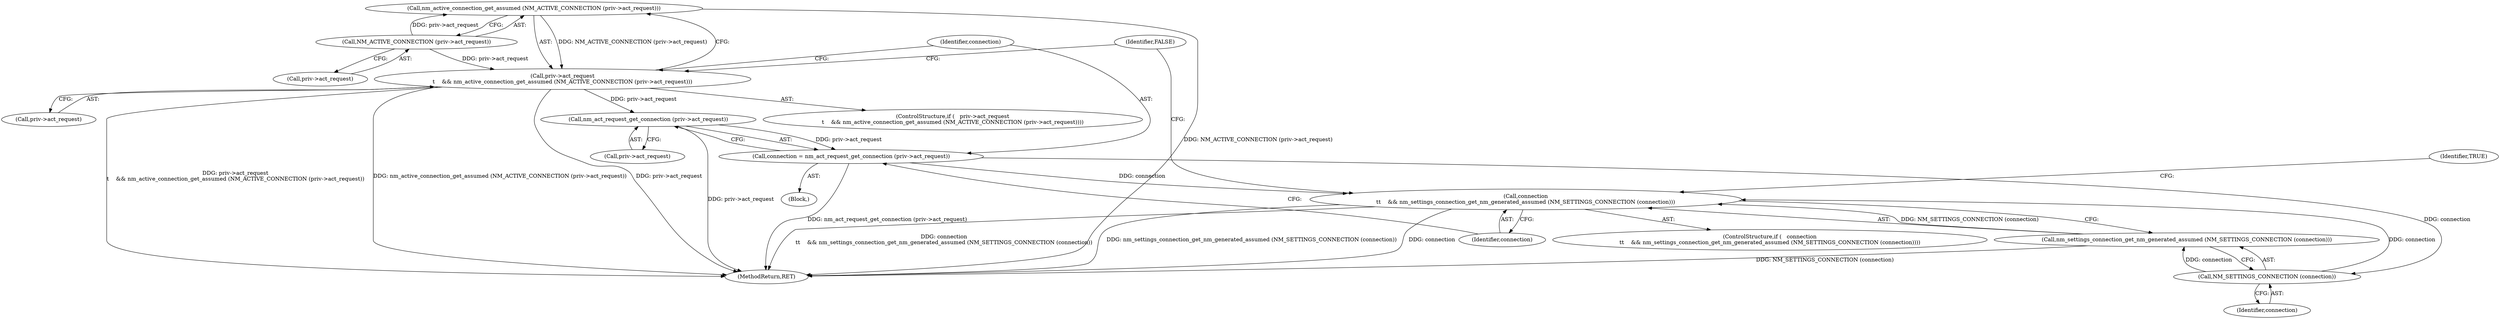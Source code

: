 digraph "0_NetworkManager_d5fc88e573fa58b93034b04d35a2454f5d28cad9@API" {
"1000861" [label="(Call,nm_active_connection_get_assumed (NM_ACTIVE_CONNECTION (priv->act_request)))"];
"1000862" [label="(Call,NM_ACTIVE_CONNECTION (priv->act_request))"];
"1000857" [label="(Call,priv->act_request\n\t    && nm_active_connection_get_assumed (NM_ACTIVE_CONNECTION (priv->act_request)))"];
"1000869" [label="(Call,nm_act_request_get_connection (priv->act_request))"];
"1000867" [label="(Call,connection = nm_act_request_get_connection (priv->act_request))"];
"1000874" [label="(Call,connection\n\t\t    && nm_settings_connection_get_nm_generated_assumed (NM_SETTINGS_CONNECTION (connection)))"];
"1000877" [label="(Call,NM_SETTINGS_CONNECTION (connection))"];
"1000876" [label="(Call,nm_settings_connection_get_nm_generated_assumed (NM_SETTINGS_CONNECTION (connection)))"];
"1000867" [label="(Call,connection = nm_act_request_get_connection (priv->act_request))"];
"1000857" [label="(Call,priv->act_request\n\t    && nm_active_connection_get_assumed (NM_ACTIVE_CONNECTION (priv->act_request)))"];
"1000873" [label="(ControlStructure,if (   connection\n\t\t    && nm_settings_connection_get_nm_generated_assumed (NM_SETTINGS_CONNECTION (connection))))"];
"1000876" [label="(Call,nm_settings_connection_get_nm_generated_assumed (NM_SETTINGS_CONNECTION (connection)))"];
"1000878" [label="(Identifier,connection)"];
"1000882" [label="(Identifier,FALSE)"];
"1000863" [label="(Call,priv->act_request)"];
"1000877" [label="(Call,NM_SETTINGS_CONNECTION (connection))"];
"1000866" [label="(Block,)"];
"1000869" [label="(Call,nm_act_request_get_connection (priv->act_request))"];
"1000874" [label="(Call,connection\n\t\t    && nm_settings_connection_get_nm_generated_assumed (NM_SETTINGS_CONNECTION (connection)))"];
"1007368" [label="(MethodReturn,RET)"];
"1000856" [label="(ControlStructure,if (   priv->act_request\n\t    && nm_active_connection_get_assumed (NM_ACTIVE_CONNECTION (priv->act_request))))"];
"1000858" [label="(Call,priv->act_request)"];
"1000875" [label="(Identifier,connection)"];
"1000870" [label="(Call,priv->act_request)"];
"1000861" [label="(Call,nm_active_connection_get_assumed (NM_ACTIVE_CONNECTION (priv->act_request)))"];
"1000880" [label="(Identifier,TRUE)"];
"1000862" [label="(Call,NM_ACTIVE_CONNECTION (priv->act_request))"];
"1000868" [label="(Identifier,connection)"];
"1000861" -> "1000857"  [label="AST: "];
"1000861" -> "1000862"  [label="CFG: "];
"1000862" -> "1000861"  [label="AST: "];
"1000857" -> "1000861"  [label="CFG: "];
"1000861" -> "1007368"  [label="DDG: NM_ACTIVE_CONNECTION (priv->act_request)"];
"1000861" -> "1000857"  [label="DDG: NM_ACTIVE_CONNECTION (priv->act_request)"];
"1000862" -> "1000861"  [label="DDG: priv->act_request"];
"1000862" -> "1000863"  [label="CFG: "];
"1000863" -> "1000862"  [label="AST: "];
"1000862" -> "1000857"  [label="DDG: priv->act_request"];
"1000857" -> "1000856"  [label="AST: "];
"1000857" -> "1000858"  [label="CFG: "];
"1000858" -> "1000857"  [label="AST: "];
"1000868" -> "1000857"  [label="CFG: "];
"1000882" -> "1000857"  [label="CFG: "];
"1000857" -> "1007368"  [label="DDG: priv->act_request"];
"1000857" -> "1007368"  [label="DDG: priv->act_request\n\t    && nm_active_connection_get_assumed (NM_ACTIVE_CONNECTION (priv->act_request))"];
"1000857" -> "1007368"  [label="DDG: nm_active_connection_get_assumed (NM_ACTIVE_CONNECTION (priv->act_request))"];
"1000857" -> "1000869"  [label="DDG: priv->act_request"];
"1000869" -> "1000867"  [label="AST: "];
"1000869" -> "1000870"  [label="CFG: "];
"1000870" -> "1000869"  [label="AST: "];
"1000867" -> "1000869"  [label="CFG: "];
"1000869" -> "1007368"  [label="DDG: priv->act_request"];
"1000869" -> "1000867"  [label="DDG: priv->act_request"];
"1000867" -> "1000866"  [label="AST: "];
"1000868" -> "1000867"  [label="AST: "];
"1000875" -> "1000867"  [label="CFG: "];
"1000867" -> "1007368"  [label="DDG: nm_act_request_get_connection (priv->act_request)"];
"1000867" -> "1000874"  [label="DDG: connection"];
"1000867" -> "1000877"  [label="DDG: connection"];
"1000874" -> "1000873"  [label="AST: "];
"1000874" -> "1000875"  [label="CFG: "];
"1000874" -> "1000876"  [label="CFG: "];
"1000875" -> "1000874"  [label="AST: "];
"1000876" -> "1000874"  [label="AST: "];
"1000880" -> "1000874"  [label="CFG: "];
"1000882" -> "1000874"  [label="CFG: "];
"1000874" -> "1007368"  [label="DDG: connection\n\t\t    && nm_settings_connection_get_nm_generated_assumed (NM_SETTINGS_CONNECTION (connection))"];
"1000874" -> "1007368"  [label="DDG: nm_settings_connection_get_nm_generated_assumed (NM_SETTINGS_CONNECTION (connection))"];
"1000874" -> "1007368"  [label="DDG: connection"];
"1000877" -> "1000874"  [label="DDG: connection"];
"1000876" -> "1000874"  [label="DDG: NM_SETTINGS_CONNECTION (connection)"];
"1000877" -> "1000876"  [label="AST: "];
"1000877" -> "1000878"  [label="CFG: "];
"1000878" -> "1000877"  [label="AST: "];
"1000876" -> "1000877"  [label="CFG: "];
"1000877" -> "1000876"  [label="DDG: connection"];
"1000876" -> "1007368"  [label="DDG: NM_SETTINGS_CONNECTION (connection)"];
}
